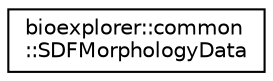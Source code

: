 digraph "Graphical Class Hierarchy"
{
 // LATEX_PDF_SIZE
  edge [fontname="Helvetica",fontsize="10",labelfontname="Helvetica",labelfontsize="10"];
  node [fontname="Helvetica",fontsize="10",shape=record];
  rankdir="LR";
  Node0 [label="bioexplorer::common\l::SDFMorphologyData",height=0.2,width=0.4,color="black", fillcolor="white", style="filled",URL="$d6/d8d/structbioexplorer_1_1common_1_1SDFMorphologyData.html",tooltip=" "];
}
